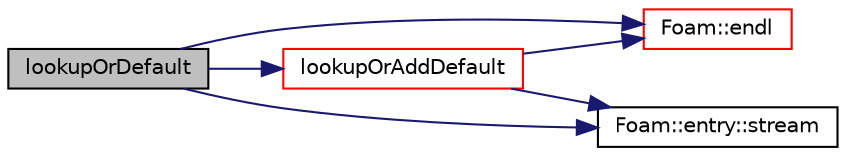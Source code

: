 digraph "lookupOrDefault"
{
  bgcolor="transparent";
  edge [fontname="Helvetica",fontsize="10",labelfontname="Helvetica",labelfontsize="10"];
  node [fontname="Helvetica",fontsize="10",shape=record];
  rankdir="LR";
  Node1 [label="lookupOrDefault",height=0.2,width=0.4,color="black", fillcolor="grey75", style="filled", fontcolor="black"];
  Node1 -> Node2 [color="midnightblue",fontsize="10",style="solid",fontname="Helvetica"];
  Node2 [label="Foam::endl",height=0.2,width=0.4,color="red",URL="$a10887.html#a2db8fe02a0d3909e9351bb4275b23ce4",tooltip="Add newline and flush stream. "];
  Node1 -> Node3 [color="midnightblue",fontsize="10",style="solid",fontname="Helvetica"];
  Node3 [label="lookupOrAddDefault",height=0.2,width=0.4,color="red",URL="$a00526.html#aadafaae6847668979f5ce540f62d6e62",tooltip="Find and return a T, if not found return the given. "];
  Node3 -> Node4 [color="midnightblue",fontsize="10",style="solid",fontname="Helvetica"];
  Node4 [label="Foam::entry::stream",height=0.2,width=0.4,color="black",URL="$a00665.html#ad20f888e6dd30f28244402cbea8e08eb",tooltip="Return token stream if this entry is a primitive entry. "];
  Node3 -> Node2 [color="midnightblue",fontsize="10",style="solid",fontname="Helvetica"];
  Node1 -> Node4 [color="midnightblue",fontsize="10",style="solid",fontname="Helvetica"];
}
